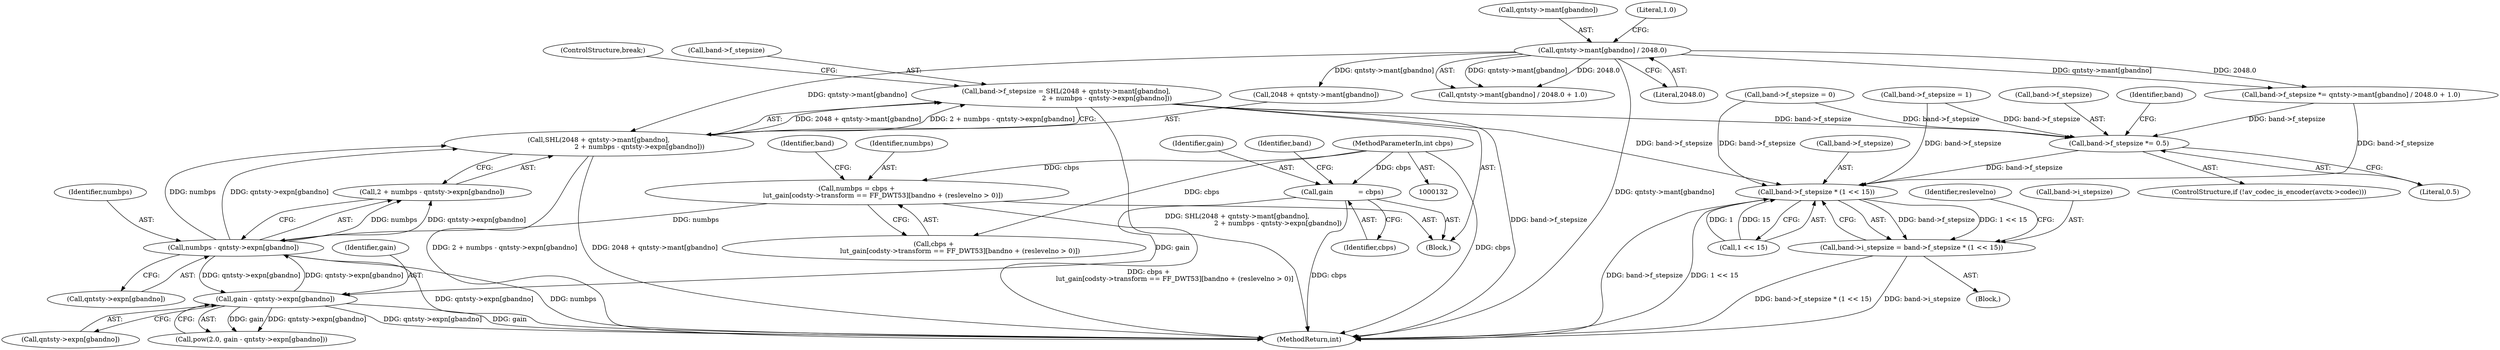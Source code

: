 digraph "0_FFmpeg_912ce9dd2080c5837285a471d750fa311e09b555_0@integer" {
"1000576" [label="(Call,band->f_stepsize = SHL(2048 + qntsty->mant[gbandno],\n                                       2 + numbps - qntsty->expn[gbandno]))"];
"1000580" [label="(Call,SHL(2048 + qntsty->mant[gbandno],\n                                       2 + numbps - qntsty->expn[gbandno]))"];
"1000620" [label="(Call,qntsty->mant[gbandno] / 2048.0)"];
"1000590" [label="(Call,numbps - qntsty->expn[gbandno])"];
"1000559" [label="(Call,numbps = cbps +\n                         lut_gain[codsty->transform == FF_DWT53][bandno + (reslevelno > 0)])"];
"1000136" [label="(MethodParameterIn,int cbps)"];
"1000608" [label="(Call,gain - qntsty->expn[gbandno])"];
"1000599" [label="(Call,gain            = cbps)"];
"1000646" [label="(Call,band->f_stepsize *= 0.5)"];
"1000655" [label="(Call,band->f_stepsize * (1 << 15))"];
"1000651" [label="(Call,band->i_stepsize = band->f_stepsize * (1 << 15))"];
"1000561" [label="(Call,cbps +\n                         lut_gain[codsty->transform == FF_DWT53][bandno + (reslevelno > 0)])"];
"1000647" [label="(Call,band->f_stepsize)"];
"1000651" [label="(Call,band->i_stepsize = band->f_stepsize * (1 << 15))"];
"1000650" [label="(Literal,0.5)"];
"1000646" [label="(Call,band->f_stepsize *= 0.5)"];
"1000597" [label="(ControlStructure,break;)"];
"1000600" [label="(Identifier,gain)"];
"1000590" [label="(Call,numbps - qntsty->expn[gbandno])"];
"1000588" [label="(Call,2 + numbps - qntsty->expn[gbandno])"];
"1000640" [label="(ControlStructure,if (!av_codec_is_encoder(avctx->codec)))"];
"1000656" [label="(Call,band->f_stepsize)"];
"1000610" [label="(Call,qntsty->expn[gbandno])"];
"1000615" [label="(Call,band->f_stepsize *= qntsty->mant[gbandno] / 2048.0 + 1.0)"];
"1000664" [label="(Identifier,reslevelno)"];
"1000552" [label="(Call,band->f_stepsize = 1)"];
"1000604" [label="(Identifier,band)"];
"1000659" [label="(Call,1 << 15)"];
"1000653" [label="(Identifier,band)"];
"1000532" [label="(Block,)"];
"1000580" [label="(Call,SHL(2048 + qntsty->mant[gbandno],\n                                       2 + numbps - qntsty->expn[gbandno]))"];
"1000577" [label="(Call,band->f_stepsize)"];
"1000619" [label="(Call,qntsty->mant[gbandno] / 2048.0 + 1.0)"];
"1000609" [label="(Identifier,gain)"];
"1000548" [label="(Block,)"];
"1000655" [label="(Call,band->f_stepsize * (1 << 15))"];
"1000136" [label="(MethodParameterIn,int cbps)"];
"1000652" [label="(Call,band->i_stepsize)"];
"1000606" [label="(Call,pow(2.0, gain - qntsty->expn[gbandno]))"];
"1000630" [label="(Call,band->f_stepsize = 0)"];
"1000560" [label="(Identifier,numbps)"];
"1000591" [label="(Identifier,numbps)"];
"1000578" [label="(Identifier,band)"];
"1000599" [label="(Call,gain            = cbps)"];
"1000581" [label="(Call,2048 + qntsty->mant[gbandno])"];
"1000620" [label="(Call,qntsty->mant[gbandno] / 2048.0)"];
"1000592" [label="(Call,qntsty->expn[gbandno])"];
"1000576" [label="(Call,band->f_stepsize = SHL(2048 + qntsty->mant[gbandno],\n                                       2 + numbps - qntsty->expn[gbandno]))"];
"1000621" [label="(Call,qntsty->mant[gbandno])"];
"1000627" [label="(Literal,1.0)"];
"1000601" [label="(Identifier,cbps)"];
"1001573" [label="(MethodReturn,int)"];
"1000559" [label="(Call,numbps = cbps +\n                         lut_gain[codsty->transform == FF_DWT53][bandno + (reslevelno > 0)])"];
"1000608" [label="(Call,gain - qntsty->expn[gbandno])"];
"1000626" [label="(Literal,2048.0)"];
"1000576" -> "1000548"  [label="AST: "];
"1000576" -> "1000580"  [label="CFG: "];
"1000577" -> "1000576"  [label="AST: "];
"1000580" -> "1000576"  [label="AST: "];
"1000597" -> "1000576"  [label="CFG: "];
"1000576" -> "1001573"  [label="DDG: SHL(2048 + qntsty->mant[gbandno],\n                                       2 + numbps - qntsty->expn[gbandno])"];
"1000576" -> "1001573"  [label="DDG: band->f_stepsize"];
"1000580" -> "1000576"  [label="DDG: 2048 + qntsty->mant[gbandno]"];
"1000580" -> "1000576"  [label="DDG: 2 + numbps - qntsty->expn[gbandno]"];
"1000576" -> "1000646"  [label="DDG: band->f_stepsize"];
"1000576" -> "1000655"  [label="DDG: band->f_stepsize"];
"1000580" -> "1000588"  [label="CFG: "];
"1000581" -> "1000580"  [label="AST: "];
"1000588" -> "1000580"  [label="AST: "];
"1000580" -> "1001573"  [label="DDG: 2 + numbps - qntsty->expn[gbandno]"];
"1000580" -> "1001573"  [label="DDG: 2048 + qntsty->mant[gbandno]"];
"1000620" -> "1000580"  [label="DDG: qntsty->mant[gbandno]"];
"1000590" -> "1000580"  [label="DDG: numbps"];
"1000590" -> "1000580"  [label="DDG: qntsty->expn[gbandno]"];
"1000620" -> "1000619"  [label="AST: "];
"1000620" -> "1000626"  [label="CFG: "];
"1000621" -> "1000620"  [label="AST: "];
"1000626" -> "1000620"  [label="AST: "];
"1000627" -> "1000620"  [label="CFG: "];
"1000620" -> "1001573"  [label="DDG: qntsty->mant[gbandno]"];
"1000620" -> "1000581"  [label="DDG: qntsty->mant[gbandno]"];
"1000620" -> "1000615"  [label="DDG: qntsty->mant[gbandno]"];
"1000620" -> "1000615"  [label="DDG: 2048.0"];
"1000620" -> "1000619"  [label="DDG: qntsty->mant[gbandno]"];
"1000620" -> "1000619"  [label="DDG: 2048.0"];
"1000590" -> "1000588"  [label="AST: "];
"1000590" -> "1000592"  [label="CFG: "];
"1000591" -> "1000590"  [label="AST: "];
"1000592" -> "1000590"  [label="AST: "];
"1000588" -> "1000590"  [label="CFG: "];
"1000590" -> "1001573"  [label="DDG: qntsty->expn[gbandno]"];
"1000590" -> "1001573"  [label="DDG: numbps"];
"1000590" -> "1000588"  [label="DDG: numbps"];
"1000590" -> "1000588"  [label="DDG: qntsty->expn[gbandno]"];
"1000559" -> "1000590"  [label="DDG: numbps"];
"1000608" -> "1000590"  [label="DDG: qntsty->expn[gbandno]"];
"1000590" -> "1000608"  [label="DDG: qntsty->expn[gbandno]"];
"1000559" -> "1000548"  [label="AST: "];
"1000559" -> "1000561"  [label="CFG: "];
"1000560" -> "1000559"  [label="AST: "];
"1000561" -> "1000559"  [label="AST: "];
"1000578" -> "1000559"  [label="CFG: "];
"1000559" -> "1001573"  [label="DDG: cbps +\n                         lut_gain[codsty->transform == FF_DWT53][bandno + (reslevelno > 0)]"];
"1000136" -> "1000559"  [label="DDG: cbps"];
"1000136" -> "1000132"  [label="AST: "];
"1000136" -> "1001573"  [label="DDG: cbps"];
"1000136" -> "1000561"  [label="DDG: cbps"];
"1000136" -> "1000599"  [label="DDG: cbps"];
"1000608" -> "1000606"  [label="AST: "];
"1000608" -> "1000610"  [label="CFG: "];
"1000609" -> "1000608"  [label="AST: "];
"1000610" -> "1000608"  [label="AST: "];
"1000606" -> "1000608"  [label="CFG: "];
"1000608" -> "1001573"  [label="DDG: qntsty->expn[gbandno]"];
"1000608" -> "1001573"  [label="DDG: gain"];
"1000608" -> "1000606"  [label="DDG: gain"];
"1000608" -> "1000606"  [label="DDG: qntsty->expn[gbandno]"];
"1000599" -> "1000608"  [label="DDG: gain"];
"1000599" -> "1000548"  [label="AST: "];
"1000599" -> "1000601"  [label="CFG: "];
"1000600" -> "1000599"  [label="AST: "];
"1000601" -> "1000599"  [label="AST: "];
"1000604" -> "1000599"  [label="CFG: "];
"1000599" -> "1001573"  [label="DDG: cbps"];
"1000646" -> "1000640"  [label="AST: "];
"1000646" -> "1000650"  [label="CFG: "];
"1000647" -> "1000646"  [label="AST: "];
"1000650" -> "1000646"  [label="AST: "];
"1000653" -> "1000646"  [label="CFG: "];
"1000552" -> "1000646"  [label="DDG: band->f_stepsize"];
"1000630" -> "1000646"  [label="DDG: band->f_stepsize"];
"1000615" -> "1000646"  [label="DDG: band->f_stepsize"];
"1000646" -> "1000655"  [label="DDG: band->f_stepsize"];
"1000655" -> "1000651"  [label="AST: "];
"1000655" -> "1000659"  [label="CFG: "];
"1000656" -> "1000655"  [label="AST: "];
"1000659" -> "1000655"  [label="AST: "];
"1000651" -> "1000655"  [label="CFG: "];
"1000655" -> "1001573"  [label="DDG: band->f_stepsize"];
"1000655" -> "1001573"  [label="DDG: 1 << 15"];
"1000655" -> "1000651"  [label="DDG: band->f_stepsize"];
"1000655" -> "1000651"  [label="DDG: 1 << 15"];
"1000552" -> "1000655"  [label="DDG: band->f_stepsize"];
"1000630" -> "1000655"  [label="DDG: band->f_stepsize"];
"1000615" -> "1000655"  [label="DDG: band->f_stepsize"];
"1000659" -> "1000655"  [label="DDG: 1"];
"1000659" -> "1000655"  [label="DDG: 15"];
"1000651" -> "1000532"  [label="AST: "];
"1000652" -> "1000651"  [label="AST: "];
"1000664" -> "1000651"  [label="CFG: "];
"1000651" -> "1001573"  [label="DDG: band->f_stepsize * (1 << 15)"];
"1000651" -> "1001573"  [label="DDG: band->i_stepsize"];
}
